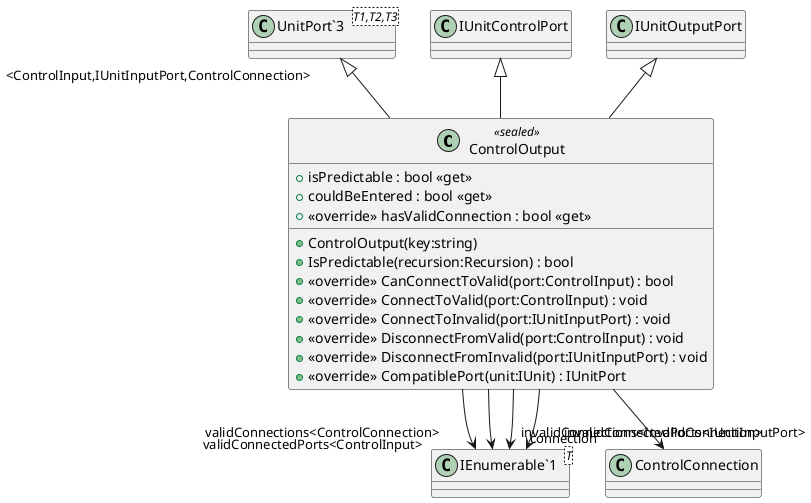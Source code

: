 @startuml
class ControlOutput <<sealed>> {
    + ControlOutput(key:string)
    + isPredictable : bool <<get>>
    + IsPredictable(recursion:Recursion) : bool
    + couldBeEntered : bool <<get>>
    + <<override>> hasValidConnection : bool <<get>>
    + <<override>> CanConnectToValid(port:ControlInput) : bool
    + <<override>> ConnectToValid(port:ControlInput) : void
    + <<override>> ConnectToInvalid(port:IUnitInputPort) : void
    + <<override>> DisconnectFromValid(port:ControlInput) : void
    + <<override>> DisconnectFromInvalid(port:IUnitInputPort) : void
    + <<override>> CompatiblePort(unit:IUnit) : IUnitPort
}
class "UnitPort`3"<T1,T2,T3> {
}
class "IEnumerable`1"<T> {
}
"UnitPort`3" "<ControlInput,IUnitInputPort,ControlConnection>" <|-- ControlOutput
IUnitControlPort <|-- ControlOutput
IUnitOutputPort <|-- ControlOutput
ControlOutput --> "validConnections<ControlConnection>" "IEnumerable`1"
ControlOutput --> "invalidConnections<InvalidConnection>" "IEnumerable`1"
ControlOutput --> "validConnectedPorts<ControlInput>" "IEnumerable`1"
ControlOutput --> "invalidConnectedPorts<IUnitInputPort>" "IEnumerable`1"
ControlOutput --> "connection" ControlConnection
@enduml
